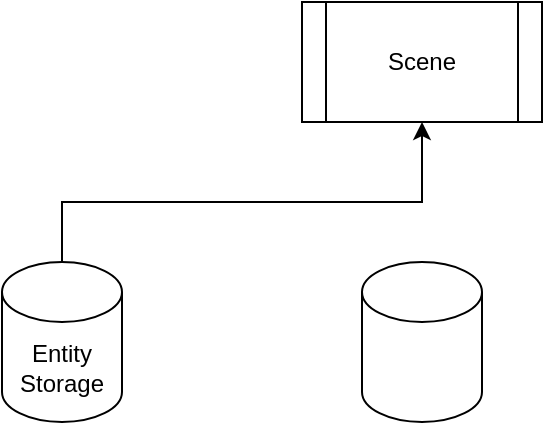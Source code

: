 <mxfile version="22.1.2" type="device">
  <diagram name="Page-1" id="QyxqvX_1db5dUfhww3ZA">
    <mxGraphModel dx="810" dy="496" grid="1" gridSize="10" guides="1" tooltips="1" connect="1" arrows="1" fold="1" page="1" pageScale="1" pageWidth="1920" pageHeight="1200" background="none" math="0" shadow="0">
      <root>
        <mxCell id="0" />
        <mxCell id="1" parent="0" />
        <mxCell id="CVlL0UfOH5-zUatBBgBX-1" value="Scene" style="shape=process;whiteSpace=wrap;html=1;backgroundOutline=1;" vertex="1" parent="1">
          <mxGeometry x="750" y="140" width="120" height="60" as="geometry" />
        </mxCell>
        <mxCell id="CVlL0UfOH5-zUatBBgBX-3" style="edgeStyle=orthogonalEdgeStyle;rounded=0;orthogonalLoop=1;jettySize=auto;html=1;entryX=0.5;entryY=1;entryDx=0;entryDy=0;" edge="1" parent="1" source="CVlL0UfOH5-zUatBBgBX-2" target="CVlL0UfOH5-zUatBBgBX-1">
          <mxGeometry relative="1" as="geometry">
            <Array as="points">
              <mxPoint x="630" y="240" />
              <mxPoint x="810" y="240" />
            </Array>
          </mxGeometry>
        </mxCell>
        <mxCell id="CVlL0UfOH5-zUatBBgBX-2" value="Entity Storage" style="shape=cylinder3;whiteSpace=wrap;html=1;boundedLbl=1;backgroundOutline=1;size=15;" vertex="1" parent="1">
          <mxGeometry x="600" y="270" width="60" height="80" as="geometry" />
        </mxCell>
        <mxCell id="CVlL0UfOH5-zUatBBgBX-4" value="" style="shape=cylinder3;whiteSpace=wrap;html=1;boundedLbl=1;backgroundOutline=1;size=15;" vertex="1" parent="1">
          <mxGeometry x="780" y="270" width="60" height="80" as="geometry" />
        </mxCell>
      </root>
    </mxGraphModel>
  </diagram>
</mxfile>
